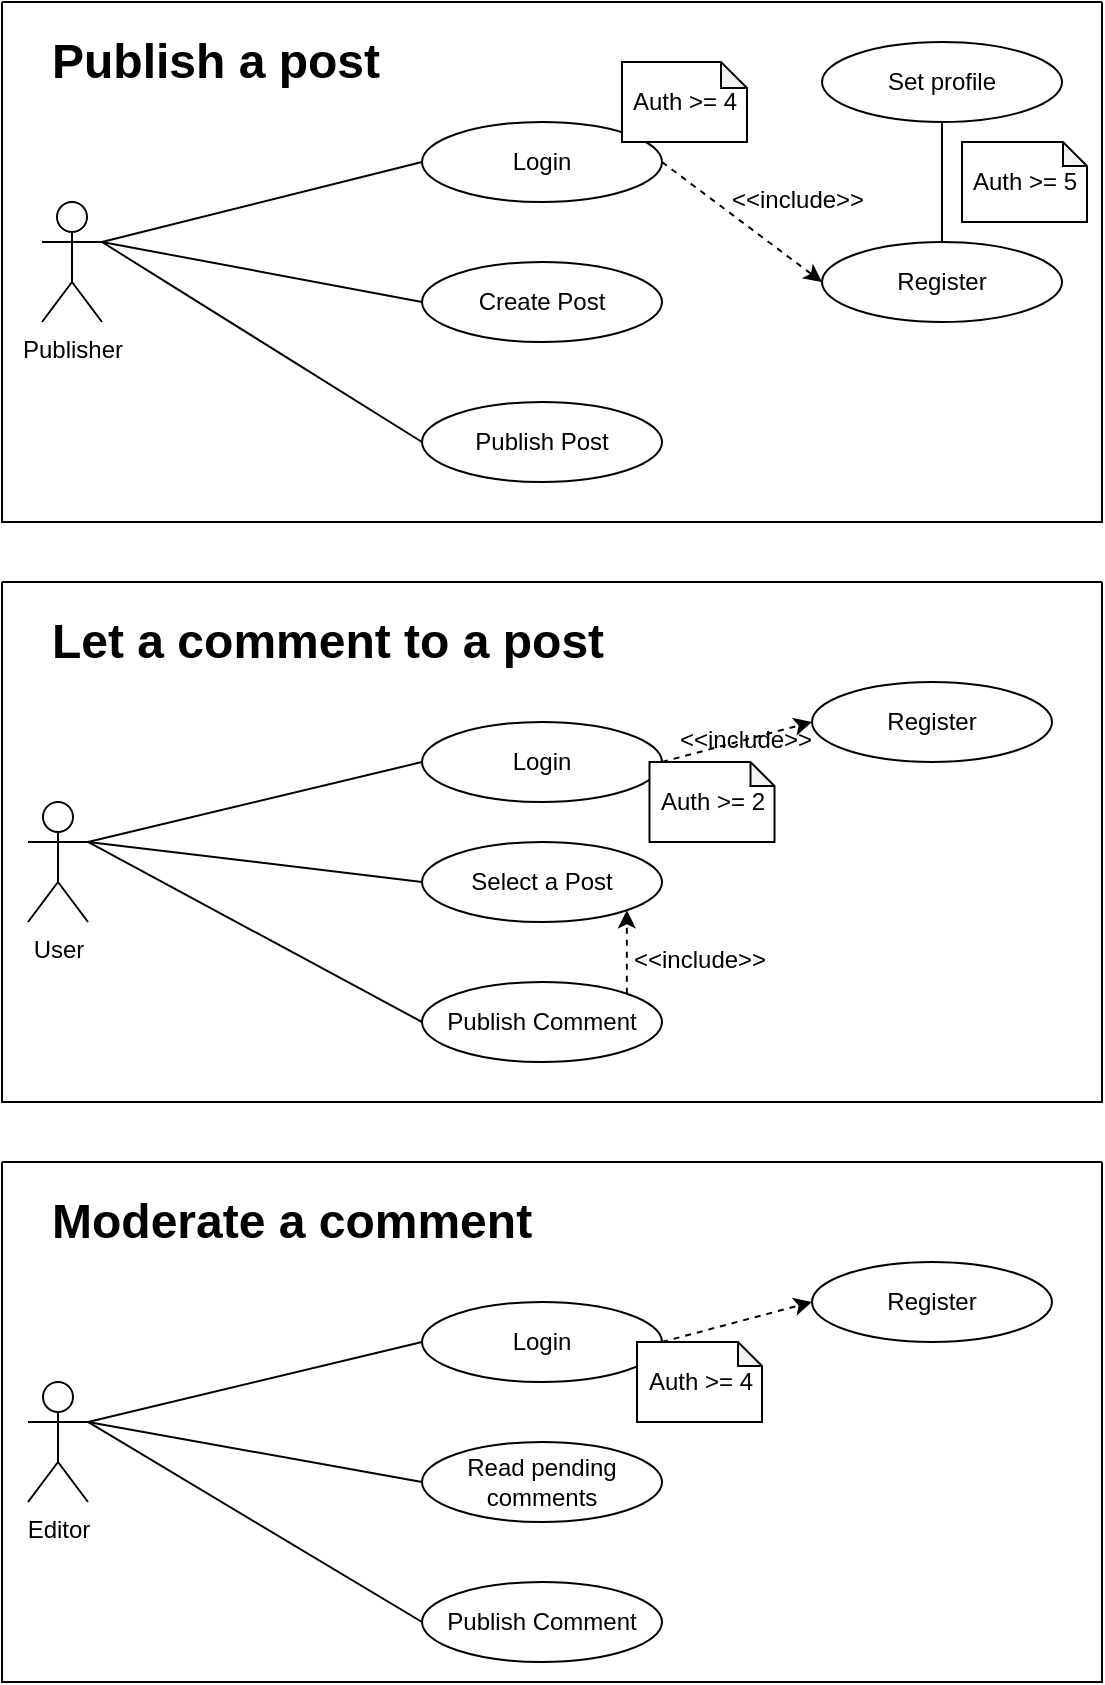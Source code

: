 <mxfile version="21.6.8" type="device">
  <diagram name="Page-1" id="NaKX4Khc9GjLMk2lrtAR">
    <mxGraphModel dx="812" dy="458" grid="1" gridSize="10" guides="1" tooltips="1" connect="1" arrows="1" fold="1" page="1" pageScale="1" pageWidth="827" pageHeight="1169" math="0" shadow="0">
      <root>
        <mxCell id="0" />
        <mxCell id="1" parent="0" />
        <mxCell id="6gJPdral9b9KWDybtcNH-17" value="" style="swimlane;startSize=0;" parent="1" vertex="1">
          <mxGeometry x="120" y="40" width="550" height="260" as="geometry">
            <mxRectangle x="120" y="30" width="150" height="40" as="alternateBounds" />
          </mxGeometry>
        </mxCell>
        <mxCell id="6gJPdral9b9KWDybtcNH-1" value="Set profile" style="ellipse;whiteSpace=wrap;html=1;" parent="6gJPdral9b9KWDybtcNH-17" vertex="1">
          <mxGeometry x="410" y="20" width="120" height="40" as="geometry" />
        </mxCell>
        <mxCell id="6gJPdral9b9KWDybtcNH-18" value="&lt;h1&gt;Publish a post&lt;br&gt;&lt;/h1&gt;" style="text;html=1;strokeColor=none;fillColor=none;spacing=5;spacingTop=-20;whiteSpace=wrap;overflow=hidden;rounded=0;" parent="6gJPdral9b9KWDybtcNH-17" vertex="1">
          <mxGeometry x="20" y="10" width="400" height="40" as="geometry" />
        </mxCell>
        <mxCell id="AenP3yPq7fjkjofeTrWt-3" value="Register" style="ellipse;whiteSpace=wrap;html=1;" parent="6gJPdral9b9KWDybtcNH-17" vertex="1">
          <mxGeometry x="410" y="120" width="120" height="40" as="geometry" />
        </mxCell>
        <mxCell id="AenP3yPq7fjkjofeTrWt-9" value="Login" style="ellipse;whiteSpace=wrap;html=1;" parent="6gJPdral9b9KWDybtcNH-17" vertex="1">
          <mxGeometry x="210" y="60" width="120" height="40" as="geometry" />
        </mxCell>
        <mxCell id="AenP3yPq7fjkjofeTrWt-10" value="" style="endArrow=classic;html=1;rounded=0;strokeColor=default;dashed=1;entryX=0;entryY=0.5;entryDx=0;entryDy=0;exitX=1;exitY=0.5;exitDx=0;exitDy=0;" parent="6gJPdral9b9KWDybtcNH-17" source="AenP3yPq7fjkjofeTrWt-9" target="AenP3yPq7fjkjofeTrWt-3" edge="1">
          <mxGeometry width="50" height="50" relative="1" as="geometry">
            <mxPoint x="360" y="150" as="sourcePoint" />
            <mxPoint x="410" y="100" as="targetPoint" />
          </mxGeometry>
        </mxCell>
        <mxCell id="AenP3yPq7fjkjofeTrWt-5" value="Create Post" style="ellipse;whiteSpace=wrap;html=1;" parent="6gJPdral9b9KWDybtcNH-17" vertex="1">
          <mxGeometry x="210" y="130" width="120" height="40" as="geometry" />
        </mxCell>
        <mxCell id="6gJPdral9b9KWDybtcNH-3" value="Publish Post" style="ellipse;whiteSpace=wrap;html=1;" parent="6gJPdral9b9KWDybtcNH-17" vertex="1">
          <mxGeometry x="210" y="200" width="120" height="40" as="geometry" />
        </mxCell>
        <mxCell id="AenP3yPq7fjkjofeTrWt-1" value="Publisher" style="shape=umlActor;verticalLabelPosition=bottom;verticalAlign=top;html=1;outlineConnect=0;" parent="6gJPdral9b9KWDybtcNH-17" vertex="1">
          <mxGeometry x="20" y="100" width="30" height="60" as="geometry" />
        </mxCell>
        <mxCell id="AenP3yPq7fjkjofeTrWt-6" value="" style="endArrow=none;html=1;rounded=0;entryX=0;entryY=0.5;entryDx=0;entryDy=0;exitX=1;exitY=0.333;exitDx=0;exitDy=0;exitPerimeter=0;" parent="6gJPdral9b9KWDybtcNH-17" source="AenP3yPq7fjkjofeTrWt-1" target="AenP3yPq7fjkjofeTrWt-5" edge="1">
          <mxGeometry width="50" height="50" relative="1" as="geometry">
            <mxPoint x="70" y="150" as="sourcePoint" />
            <mxPoint x="370" y="200" as="targetPoint" />
          </mxGeometry>
        </mxCell>
        <mxCell id="AenP3yPq7fjkjofeTrWt-7" value="" style="endArrow=none;html=1;rounded=0;entryX=0;entryY=0.5;entryDx=0;entryDy=0;exitX=1;exitY=0.333;exitDx=0;exitDy=0;exitPerimeter=0;" parent="6gJPdral9b9KWDybtcNH-17" source="AenP3yPq7fjkjofeTrWt-1" target="AenP3yPq7fjkjofeTrWt-9" edge="1">
          <mxGeometry width="50" height="50" relative="1" as="geometry">
            <mxPoint x="120" y="150" as="sourcePoint" />
            <mxPoint x="170" y="100" as="targetPoint" />
          </mxGeometry>
        </mxCell>
        <mxCell id="6gJPdral9b9KWDybtcNH-4" value="" style="endArrow=none;html=1;rounded=0;entryX=0;entryY=0.5;entryDx=0;entryDy=0;" parent="6gJPdral9b9KWDybtcNH-17" target="6gJPdral9b9KWDybtcNH-3" edge="1">
          <mxGeometry width="50" height="50" relative="1" as="geometry">
            <mxPoint x="50" y="120" as="sourcePoint" />
            <mxPoint x="220" y="160" as="targetPoint" />
          </mxGeometry>
        </mxCell>
        <mxCell id="3YeOkO8Lp7fJmU2JR0KR-2" value="" style="endArrow=none;html=1;rounded=0;entryX=0.5;entryY=1;entryDx=0;entryDy=0;exitX=0.5;exitY=0;exitDx=0;exitDy=0;" edge="1" parent="6gJPdral9b9KWDybtcNH-17" source="AenP3yPq7fjkjofeTrWt-3" target="6gJPdral9b9KWDybtcNH-1">
          <mxGeometry width="50" height="50" relative="1" as="geometry">
            <mxPoint x="290" y="120" as="sourcePoint" />
            <mxPoint x="450" y="80" as="targetPoint" />
          </mxGeometry>
        </mxCell>
        <mxCell id="6gJPdral9b9KWDybtcNH-42" value="&lt;p&gt;&amp;lt;&amp;lt;include&amp;gt;&amp;gt;&lt;/p&gt;" style="text;html=1;strokeColor=none;fillColor=none;spacing=5;spacingTop=-20;whiteSpace=wrap;overflow=hidden;rounded=0;" parent="6gJPdral9b9KWDybtcNH-17" vertex="1">
          <mxGeometry x="360" y="90" width="75" height="20" as="geometry" />
        </mxCell>
        <mxCell id="3YeOkO8Lp7fJmU2JR0KR-16" value="&lt;div&gt;Auth &amp;gt;= 4&lt;br&gt;&lt;/div&gt;" style="shape=note;whiteSpace=wrap;html=1;backgroundOutline=1;darkOpacity=0.05;size=13;" vertex="1" parent="6gJPdral9b9KWDybtcNH-17">
          <mxGeometry x="310" y="30" width="62.5" height="40" as="geometry" />
        </mxCell>
        <mxCell id="3YeOkO8Lp7fJmU2JR0KR-17" value="&lt;div&gt;Auth &amp;gt;= 5&lt;br&gt;&lt;/div&gt;" style="shape=note;whiteSpace=wrap;html=1;backgroundOutline=1;darkOpacity=0.05;size=12;" vertex="1" parent="6gJPdral9b9KWDybtcNH-17">
          <mxGeometry x="480" y="70" width="62.5" height="40" as="geometry" />
        </mxCell>
        <mxCell id="6gJPdral9b9KWDybtcNH-30" value="" style="swimlane;startSize=0;" parent="1" vertex="1">
          <mxGeometry x="120" y="330" width="550" height="260" as="geometry">
            <mxRectangle x="120" y="300" width="70" height="40" as="alternateBounds" />
          </mxGeometry>
        </mxCell>
        <mxCell id="6gJPdral9b9KWDybtcNH-32" value="&lt;h1&gt;Let a comment to a post&lt;br&gt;&lt;/h1&gt;" style="text;html=1;strokeColor=none;fillColor=none;spacing=5;spacingTop=-20;whiteSpace=wrap;overflow=hidden;rounded=0;" parent="6gJPdral9b9KWDybtcNH-30" vertex="1">
          <mxGeometry x="20" y="10" width="360" height="40" as="geometry" />
        </mxCell>
        <mxCell id="6gJPdral9b9KWDybtcNH-6" value="Register" style="ellipse;whiteSpace=wrap;html=1;" parent="6gJPdral9b9KWDybtcNH-30" vertex="1">
          <mxGeometry x="405" y="50" width="120" height="40" as="geometry" />
        </mxCell>
        <mxCell id="6gJPdral9b9KWDybtcNH-5" value="User" style="shape=umlActor;verticalLabelPosition=bottom;verticalAlign=top;html=1;outlineConnect=0;" parent="6gJPdral9b9KWDybtcNH-30" vertex="1">
          <mxGeometry x="13" y="110" width="30" height="60" as="geometry" />
        </mxCell>
        <mxCell id="6gJPdral9b9KWDybtcNH-8" value="" style="endArrow=none;html=1;rounded=0;entryX=0;entryY=0.5;entryDx=0;entryDy=0;exitX=1;exitY=0.333;exitDx=0;exitDy=0;exitPerimeter=0;" parent="6gJPdral9b9KWDybtcNH-30" source="6gJPdral9b9KWDybtcNH-5" target="6gJPdral9b9KWDybtcNH-7" edge="1">
          <mxGeometry width="50" height="50" relative="1" as="geometry">
            <mxPoint x="65" y="160" as="sourcePoint" />
            <mxPoint x="365" y="210" as="targetPoint" />
          </mxGeometry>
        </mxCell>
        <mxCell id="6gJPdral9b9KWDybtcNH-9" value="" style="endArrow=none;html=1;rounded=0;entryX=0;entryY=0.5;entryDx=0;entryDy=0;exitX=1;exitY=0.333;exitDx=0;exitDy=0;exitPerimeter=0;" parent="6gJPdral9b9KWDybtcNH-30" source="6gJPdral9b9KWDybtcNH-5" target="6gJPdral9b9KWDybtcNH-10" edge="1">
          <mxGeometry width="50" height="50" relative="1" as="geometry">
            <mxPoint x="115" y="160" as="sourcePoint" />
            <mxPoint x="165" y="110" as="targetPoint" />
          </mxGeometry>
        </mxCell>
        <mxCell id="6gJPdral9b9KWDybtcNH-10" value="Login" style="ellipse;whiteSpace=wrap;html=1;" parent="6gJPdral9b9KWDybtcNH-30" vertex="1">
          <mxGeometry x="210" y="70" width="120" height="40" as="geometry" />
        </mxCell>
        <mxCell id="6gJPdral9b9KWDybtcNH-11" value="" style="endArrow=classic;html=1;rounded=0;strokeColor=default;dashed=1;entryX=0;entryY=0.5;entryDx=0;entryDy=0;exitX=1;exitY=0.5;exitDx=0;exitDy=0;" parent="6gJPdral9b9KWDybtcNH-30" source="6gJPdral9b9KWDybtcNH-10" target="6gJPdral9b9KWDybtcNH-6" edge="1">
          <mxGeometry width="50" height="50" relative="1" as="geometry">
            <mxPoint x="355" y="160" as="sourcePoint" />
            <mxPoint x="405" y="110" as="targetPoint" />
          </mxGeometry>
        </mxCell>
        <mxCell id="6gJPdral9b9KWDybtcNH-7" value="Select a Post" style="ellipse;whiteSpace=wrap;html=1;" parent="6gJPdral9b9KWDybtcNH-30" vertex="1">
          <mxGeometry x="210" y="130" width="120" height="40" as="geometry" />
        </mxCell>
        <mxCell id="6gJPdral9b9KWDybtcNH-14" value="Publish Comment" style="ellipse;whiteSpace=wrap;html=1;" parent="6gJPdral9b9KWDybtcNH-30" vertex="1">
          <mxGeometry x="210" y="200" width="120" height="40" as="geometry" />
        </mxCell>
        <mxCell id="6gJPdral9b9KWDybtcNH-15" value="" style="endArrow=none;html=1;rounded=0;entryX=0;entryY=0.5;entryDx=0;entryDy=0;exitX=1;exitY=0.333;exitDx=0;exitDy=0;exitPerimeter=0;" parent="6gJPdral9b9KWDybtcNH-30" source="6gJPdral9b9KWDybtcNH-5" target="6gJPdral9b9KWDybtcNH-14" edge="1">
          <mxGeometry width="50" height="50" relative="1" as="geometry">
            <mxPoint x="450" y="180" as="sourcePoint" />
            <mxPoint x="215" y="170" as="targetPoint" />
          </mxGeometry>
        </mxCell>
        <mxCell id="3YeOkO8Lp7fJmU2JR0KR-18" value="&lt;div&gt;Auth &amp;gt;= 2&lt;br&gt;&lt;/div&gt;" style="shape=note;whiteSpace=wrap;html=1;backgroundOutline=1;darkOpacity=0.05;size=12;" vertex="1" parent="6gJPdral9b9KWDybtcNH-30">
          <mxGeometry x="323.75" y="90" width="62.5" height="40" as="geometry" />
        </mxCell>
        <mxCell id="3YeOkO8Lp7fJmU2JR0KR-19" value="&lt;p&gt;&amp;lt;&amp;lt;include&amp;gt;&amp;gt;&lt;/p&gt;" style="text;html=1;strokeColor=none;fillColor=none;spacing=5;spacingTop=-20;whiteSpace=wrap;overflow=hidden;rounded=0;" vertex="1" parent="6gJPdral9b9KWDybtcNH-30">
          <mxGeometry x="311.25" y="180" width="75" height="20" as="geometry" />
        </mxCell>
        <mxCell id="3YeOkO8Lp7fJmU2JR0KR-21" value="" style="endArrow=classic;html=1;rounded=0;strokeColor=default;dashed=1;entryX=1;entryY=1;entryDx=0;entryDy=0;exitX=1;exitY=0;exitDx=0;exitDy=0;" edge="1" parent="6gJPdral9b9KWDybtcNH-30" source="6gJPdral9b9KWDybtcNH-14" target="6gJPdral9b9KWDybtcNH-7">
          <mxGeometry width="50" height="50" relative="1" as="geometry">
            <mxPoint x="627" y="60" as="sourcePoint" />
            <mxPoint x="707" y="120" as="targetPoint" />
          </mxGeometry>
        </mxCell>
        <mxCell id="3YeOkO8Lp7fJmU2JR0KR-3" value="" style="swimlane;startSize=0;" vertex="1" parent="1">
          <mxGeometry x="120" y="620" width="550" height="260" as="geometry">
            <mxRectangle x="120" y="300" width="70" height="40" as="alternateBounds" />
          </mxGeometry>
        </mxCell>
        <mxCell id="3YeOkO8Lp7fJmU2JR0KR-4" value="&lt;h1&gt;Moderate a comment&lt;br&gt;&lt;/h1&gt;" style="text;html=1;strokeColor=none;fillColor=none;spacing=5;spacingTop=-20;whiteSpace=wrap;overflow=hidden;rounded=0;" vertex="1" parent="3YeOkO8Lp7fJmU2JR0KR-3">
          <mxGeometry x="20" y="10" width="360" height="40" as="geometry" />
        </mxCell>
        <mxCell id="3YeOkO8Lp7fJmU2JR0KR-5" value="Register" style="ellipse;whiteSpace=wrap;html=1;" vertex="1" parent="3YeOkO8Lp7fJmU2JR0KR-3">
          <mxGeometry x="405" y="50" width="120" height="40" as="geometry" />
        </mxCell>
        <mxCell id="3YeOkO8Lp7fJmU2JR0KR-8" value="Editor" style="shape=umlActor;verticalLabelPosition=bottom;verticalAlign=top;html=1;outlineConnect=0;" vertex="1" parent="3YeOkO8Lp7fJmU2JR0KR-3">
          <mxGeometry x="13" y="110" width="30" height="60" as="geometry" />
        </mxCell>
        <mxCell id="3YeOkO8Lp7fJmU2JR0KR-9" value="" style="endArrow=none;html=1;rounded=0;entryX=0;entryY=0.5;entryDx=0;entryDy=0;exitX=1;exitY=0.333;exitDx=0;exitDy=0;exitPerimeter=0;" edge="1" parent="3YeOkO8Lp7fJmU2JR0KR-3" source="3YeOkO8Lp7fJmU2JR0KR-8" target="3YeOkO8Lp7fJmU2JR0KR-13">
          <mxGeometry width="50" height="50" relative="1" as="geometry">
            <mxPoint x="65" y="160" as="sourcePoint" />
            <mxPoint x="365" y="210" as="targetPoint" />
          </mxGeometry>
        </mxCell>
        <mxCell id="3YeOkO8Lp7fJmU2JR0KR-10" value="" style="endArrow=none;html=1;rounded=0;entryX=0;entryY=0.5;entryDx=0;entryDy=0;exitX=1;exitY=0.333;exitDx=0;exitDy=0;exitPerimeter=0;" edge="1" parent="3YeOkO8Lp7fJmU2JR0KR-3" source="3YeOkO8Lp7fJmU2JR0KR-8" target="3YeOkO8Lp7fJmU2JR0KR-11">
          <mxGeometry width="50" height="50" relative="1" as="geometry">
            <mxPoint x="115" y="160" as="sourcePoint" />
            <mxPoint x="165" y="110" as="targetPoint" />
          </mxGeometry>
        </mxCell>
        <mxCell id="3YeOkO8Lp7fJmU2JR0KR-11" value="Login" style="ellipse;whiteSpace=wrap;html=1;" vertex="1" parent="3YeOkO8Lp7fJmU2JR0KR-3">
          <mxGeometry x="210" y="70" width="120" height="40" as="geometry" />
        </mxCell>
        <mxCell id="3YeOkO8Lp7fJmU2JR0KR-12" value="" style="endArrow=classic;html=1;rounded=0;strokeColor=default;dashed=1;entryX=0;entryY=0.5;entryDx=0;entryDy=0;exitX=1;exitY=0.5;exitDx=0;exitDy=0;" edge="1" parent="3YeOkO8Lp7fJmU2JR0KR-3" source="3YeOkO8Lp7fJmU2JR0KR-11" target="3YeOkO8Lp7fJmU2JR0KR-5">
          <mxGeometry width="50" height="50" relative="1" as="geometry">
            <mxPoint x="355" y="160" as="sourcePoint" />
            <mxPoint x="405" y="110" as="targetPoint" />
          </mxGeometry>
        </mxCell>
        <mxCell id="3YeOkO8Lp7fJmU2JR0KR-13" value="Read pending comments" style="ellipse;whiteSpace=wrap;html=1;" vertex="1" parent="3YeOkO8Lp7fJmU2JR0KR-3">
          <mxGeometry x="210" y="140" width="120" height="40" as="geometry" />
        </mxCell>
        <mxCell id="3YeOkO8Lp7fJmU2JR0KR-14" value="Publish Comment" style="ellipse;whiteSpace=wrap;html=1;" vertex="1" parent="3YeOkO8Lp7fJmU2JR0KR-3">
          <mxGeometry x="210" y="210" width="120" height="40" as="geometry" />
        </mxCell>
        <mxCell id="3YeOkO8Lp7fJmU2JR0KR-15" value="" style="endArrow=none;html=1;rounded=0;entryX=0;entryY=0.5;entryDx=0;entryDy=0;exitX=1;exitY=0.333;exitDx=0;exitDy=0;exitPerimeter=0;" edge="1" parent="3YeOkO8Lp7fJmU2JR0KR-3" source="3YeOkO8Lp7fJmU2JR0KR-8" target="3YeOkO8Lp7fJmU2JR0KR-14">
          <mxGeometry width="50" height="50" relative="1" as="geometry">
            <mxPoint x="45" y="130" as="sourcePoint" />
            <mxPoint x="215" y="170" as="targetPoint" />
          </mxGeometry>
        </mxCell>
        <mxCell id="3YeOkO8Lp7fJmU2JR0KR-23" value="&lt;div&gt;Auth &amp;gt;= 4&lt;br&gt;&lt;/div&gt;" style="shape=note;whiteSpace=wrap;html=1;backgroundOutline=1;darkOpacity=0.05;size=12;" vertex="1" parent="3YeOkO8Lp7fJmU2JR0KR-3">
          <mxGeometry x="317.5" y="90" width="62.5" height="40" as="geometry" />
        </mxCell>
        <mxCell id="3YeOkO8Lp7fJmU2JR0KR-22" value="&lt;p&gt;&amp;lt;&amp;lt;include&amp;gt;&amp;gt;&lt;/p&gt;" style="text;html=1;strokeColor=none;fillColor=none;spacing=5;spacingTop=-20;whiteSpace=wrap;overflow=hidden;rounded=0;" vertex="1" parent="1">
          <mxGeometry x="453.75" y="400" width="75" height="20" as="geometry" />
        </mxCell>
      </root>
    </mxGraphModel>
  </diagram>
</mxfile>
